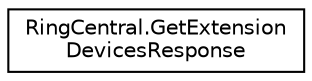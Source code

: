 digraph "Graphical Class Hierarchy"
{
 // LATEX_PDF_SIZE
  edge [fontname="Helvetica",fontsize="10",labelfontname="Helvetica",labelfontsize="10"];
  node [fontname="Helvetica",fontsize="10",shape=record];
  rankdir="LR";
  Node0 [label="RingCentral.GetExtension\lDevicesResponse",height=0.2,width=0.4,color="black", fillcolor="white", style="filled",URL="$classRingCentral_1_1GetExtensionDevicesResponse.html",tooltip=" "];
}
